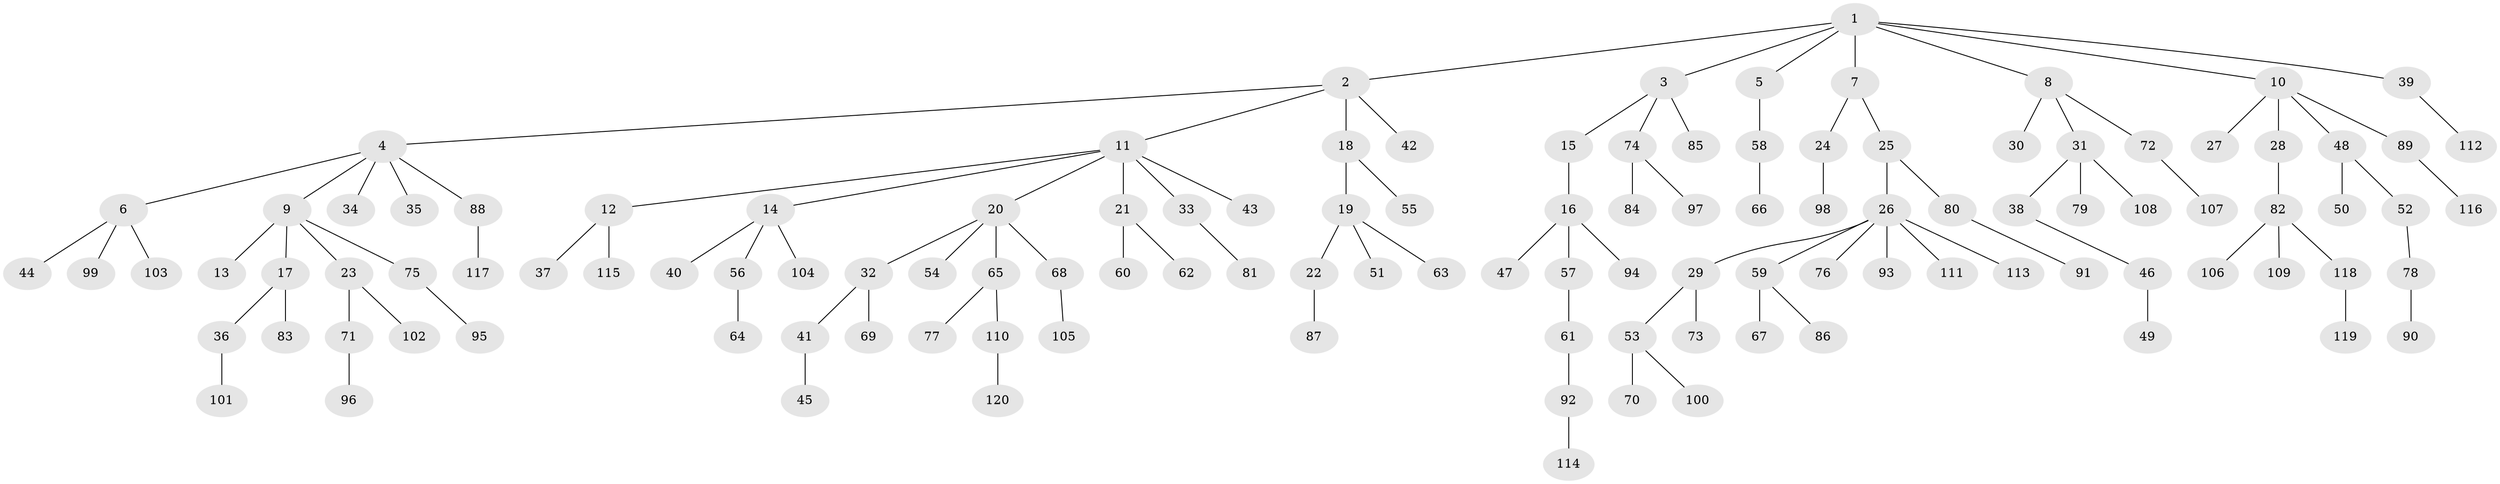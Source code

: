 // coarse degree distribution, {10: 0.012048192771084338, 4: 0.04819277108433735, 6: 0.024096385542168676, 2: 0.25301204819277107, 3: 0.07228915662650602, 7: 0.012048192771084338, 1: 0.5542168674698795, 5: 0.012048192771084338, 8: 0.012048192771084338}
// Generated by graph-tools (version 1.1) at 2025/42/03/06/25 10:42:03]
// undirected, 120 vertices, 119 edges
graph export_dot {
graph [start="1"]
  node [color=gray90,style=filled];
  1;
  2;
  3;
  4;
  5;
  6;
  7;
  8;
  9;
  10;
  11;
  12;
  13;
  14;
  15;
  16;
  17;
  18;
  19;
  20;
  21;
  22;
  23;
  24;
  25;
  26;
  27;
  28;
  29;
  30;
  31;
  32;
  33;
  34;
  35;
  36;
  37;
  38;
  39;
  40;
  41;
  42;
  43;
  44;
  45;
  46;
  47;
  48;
  49;
  50;
  51;
  52;
  53;
  54;
  55;
  56;
  57;
  58;
  59;
  60;
  61;
  62;
  63;
  64;
  65;
  66;
  67;
  68;
  69;
  70;
  71;
  72;
  73;
  74;
  75;
  76;
  77;
  78;
  79;
  80;
  81;
  82;
  83;
  84;
  85;
  86;
  87;
  88;
  89;
  90;
  91;
  92;
  93;
  94;
  95;
  96;
  97;
  98;
  99;
  100;
  101;
  102;
  103;
  104;
  105;
  106;
  107;
  108;
  109;
  110;
  111;
  112;
  113;
  114;
  115;
  116;
  117;
  118;
  119;
  120;
  1 -- 2;
  1 -- 3;
  1 -- 5;
  1 -- 7;
  1 -- 8;
  1 -- 10;
  1 -- 39;
  2 -- 4;
  2 -- 11;
  2 -- 18;
  2 -- 42;
  3 -- 15;
  3 -- 74;
  3 -- 85;
  4 -- 6;
  4 -- 9;
  4 -- 34;
  4 -- 35;
  4 -- 88;
  5 -- 58;
  6 -- 44;
  6 -- 99;
  6 -- 103;
  7 -- 24;
  7 -- 25;
  8 -- 30;
  8 -- 31;
  8 -- 72;
  9 -- 13;
  9 -- 17;
  9 -- 23;
  9 -- 75;
  10 -- 27;
  10 -- 28;
  10 -- 48;
  10 -- 89;
  11 -- 12;
  11 -- 14;
  11 -- 20;
  11 -- 21;
  11 -- 33;
  11 -- 43;
  12 -- 37;
  12 -- 115;
  14 -- 40;
  14 -- 56;
  14 -- 104;
  15 -- 16;
  16 -- 47;
  16 -- 57;
  16 -- 94;
  17 -- 36;
  17 -- 83;
  18 -- 19;
  18 -- 55;
  19 -- 22;
  19 -- 51;
  19 -- 63;
  20 -- 32;
  20 -- 54;
  20 -- 65;
  20 -- 68;
  21 -- 60;
  21 -- 62;
  22 -- 87;
  23 -- 71;
  23 -- 102;
  24 -- 98;
  25 -- 26;
  25 -- 80;
  26 -- 29;
  26 -- 59;
  26 -- 76;
  26 -- 93;
  26 -- 111;
  26 -- 113;
  28 -- 82;
  29 -- 53;
  29 -- 73;
  31 -- 38;
  31 -- 79;
  31 -- 108;
  32 -- 41;
  32 -- 69;
  33 -- 81;
  36 -- 101;
  38 -- 46;
  39 -- 112;
  41 -- 45;
  46 -- 49;
  48 -- 50;
  48 -- 52;
  52 -- 78;
  53 -- 70;
  53 -- 100;
  56 -- 64;
  57 -- 61;
  58 -- 66;
  59 -- 67;
  59 -- 86;
  61 -- 92;
  65 -- 77;
  65 -- 110;
  68 -- 105;
  71 -- 96;
  72 -- 107;
  74 -- 84;
  74 -- 97;
  75 -- 95;
  78 -- 90;
  80 -- 91;
  82 -- 106;
  82 -- 109;
  82 -- 118;
  88 -- 117;
  89 -- 116;
  92 -- 114;
  110 -- 120;
  118 -- 119;
}
